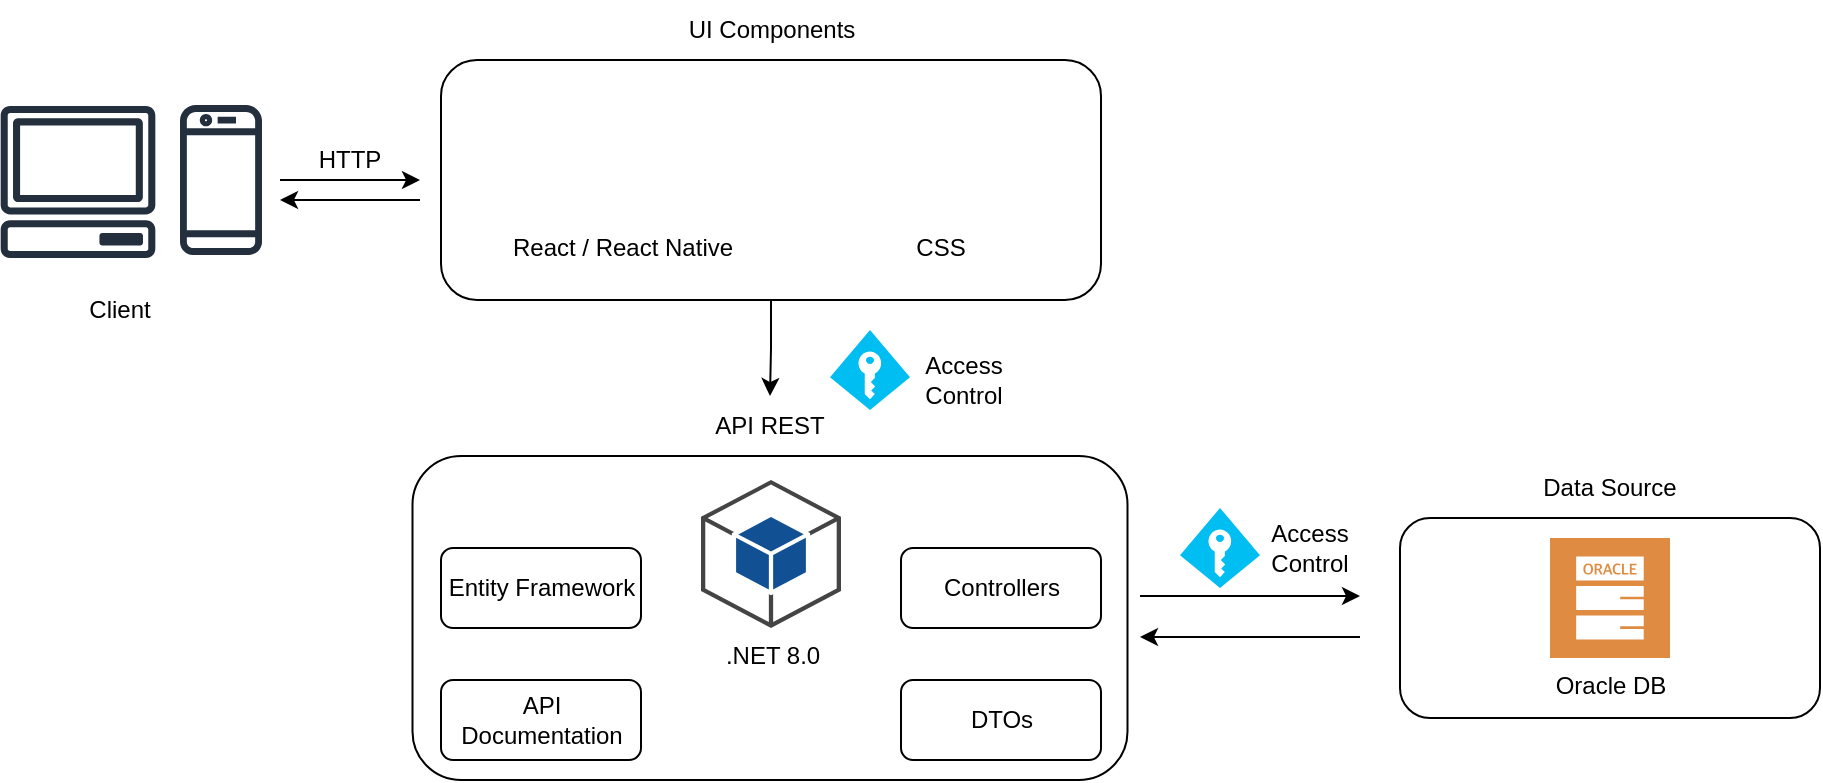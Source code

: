 <mxfile version="24.4.2" type="github">
  <diagram name="Página-1" id="HRdWeHOtWz91FtjFWbBM">
    <mxGraphModel dx="1195" dy="622" grid="1" gridSize="10" guides="1" tooltips="1" connect="1" arrows="1" fold="1" page="1" pageScale="1" pageWidth="827" pageHeight="1169" math="0" shadow="0">
      <root>
        <mxCell id="0" />
        <mxCell id="1" parent="0" />
        <mxCell id="SkOrs52759Cjpt568lc2-15" value="" style="rounded=1;whiteSpace=wrap;html=1;" parent="1" vertex="1">
          <mxGeometry x="586.25" y="368" width="357.5" height="162" as="geometry" />
        </mxCell>
        <mxCell id="SkOrs52759Cjpt568lc2-6" value=".NET 8.0&lt;div&gt;&lt;br&gt;&lt;/div&gt;" style="outlineConnect=0;dashed=0;verticalLabelPosition=bottom;verticalAlign=top;align=center;html=1;shape=mxgraph.aws3.android;fillColor=#115193;gradientColor=none;" parent="1" vertex="1">
          <mxGeometry x="730.5" y="380" width="70" height="74" as="geometry" />
        </mxCell>
        <mxCell id="SkOrs52759Cjpt568lc2-8" value="" style="endArrow=classic;html=1;rounded=0;" parent="1" edge="1">
          <mxGeometry width="50" height="50" relative="1" as="geometry">
            <mxPoint x="520" y="230" as="sourcePoint" />
            <mxPoint x="590" y="230" as="targetPoint" />
          </mxGeometry>
        </mxCell>
        <mxCell id="SkOrs52759Cjpt568lc2-10" value="HTTP" style="text;html=1;align=center;verticalAlign=middle;whiteSpace=wrap;rounded=0;" parent="1" vertex="1">
          <mxGeometry x="530" y="210" width="50" height="20" as="geometry" />
        </mxCell>
        <mxCell id="SkOrs52759Cjpt568lc2-13" value="" style="endArrow=classic;html=1;rounded=0;" parent="1" edge="1">
          <mxGeometry width="50" height="50" relative="1" as="geometry">
            <mxPoint x="590" y="240" as="sourcePoint" />
            <mxPoint x="520" y="240" as="targetPoint" />
          </mxGeometry>
        </mxCell>
        <mxCell id="SkOrs52759Cjpt568lc2-27" value="" style="rounded=1;whiteSpace=wrap;html=1;" parent="1" vertex="1">
          <mxGeometry x="1080" y="399" width="210" height="100" as="geometry" />
        </mxCell>
        <mxCell id="SkOrs52759Cjpt568lc2-28" value="Data Source" style="text;html=1;align=center;verticalAlign=middle;whiteSpace=wrap;rounded=0;" parent="1" vertex="1">
          <mxGeometry x="1145" y="369" width="80" height="30" as="geometry" />
        </mxCell>
        <mxCell id="SkOrs52759Cjpt568lc2-29" value="" style="sketch=0;outlineConnect=0;fontColor=#232F3E;gradientColor=none;fillColor=#232F3D;strokeColor=none;dashed=0;verticalLabelPosition=bottom;verticalAlign=top;align=center;html=1;fontSize=12;fontStyle=0;aspect=fixed;pointerEvents=1;shape=mxgraph.aws4.client;" parent="1" vertex="1">
          <mxGeometry x="380" y="193" width="78" height="76" as="geometry" />
        </mxCell>
        <mxCell id="SkOrs52759Cjpt568lc2-30" value="" style="sketch=0;outlineConnect=0;fontColor=#232F3E;gradientColor=none;fillColor=#232F3D;strokeColor=none;dashed=0;verticalLabelPosition=bottom;verticalAlign=top;align=center;html=1;fontSize=12;fontStyle=0;aspect=fixed;pointerEvents=1;shape=mxgraph.aws4.mobile_client;" parent="1" vertex="1">
          <mxGeometry x="470" y="191" width="41" height="78" as="geometry" />
        </mxCell>
        <mxCell id="SkOrs52759Cjpt568lc2-31" value="Client" style="text;html=1;align=center;verticalAlign=middle;whiteSpace=wrap;rounded=0;" parent="1" vertex="1">
          <mxGeometry x="410" y="280" width="60" height="30" as="geometry" />
        </mxCell>
        <mxCell id="SkOrs52759Cjpt568lc2-32" value="" style="endArrow=classic;html=1;rounded=0;" parent="1" edge="1">
          <mxGeometry width="50" height="50" relative="1" as="geometry">
            <mxPoint x="950" y="438" as="sourcePoint" />
            <mxPoint x="1060" y="438" as="targetPoint" />
          </mxGeometry>
        </mxCell>
        <mxCell id="SkOrs52759Cjpt568lc2-33" value="" style="endArrow=classic;html=1;rounded=0;" parent="1" edge="1">
          <mxGeometry width="50" height="50" relative="1" as="geometry">
            <mxPoint x="1060" y="458.5" as="sourcePoint" />
            <mxPoint x="950" y="458.5" as="targetPoint" />
          </mxGeometry>
        </mxCell>
        <mxCell id="SkOrs52759Cjpt568lc2-35" value="Oracle DB&lt;div&gt;&lt;br&gt;&lt;/div&gt;" style="sketch=0;pointerEvents=1;shadow=0;dashed=0;html=1;strokeColor=none;fillColor=#DF8C42;labelPosition=center;verticalLabelPosition=bottom;verticalAlign=top;align=center;outlineConnect=0;shape=mxgraph.veeam2.oracle_db;" parent="1" vertex="1">
          <mxGeometry x="1155" y="409" width="60" height="60" as="geometry" />
        </mxCell>
        <mxCell id="SkOrs52759Cjpt568lc2-41" value="API REST" style="text;html=1;align=center;verticalAlign=middle;whiteSpace=wrap;rounded=0;" parent="1" vertex="1">
          <mxGeometry x="735" y="338" width="60" height="30" as="geometry" />
        </mxCell>
        <mxCell id="SkOrs52759Cjpt568lc2-44" value="" style="verticalLabelPosition=bottom;html=1;verticalAlign=top;align=center;strokeColor=none;fillColor=#00BEF2;shape=mxgraph.azure.access_control;" parent="1" vertex="1">
          <mxGeometry x="795" y="305" width="40" height="40" as="geometry" />
        </mxCell>
        <mxCell id="SkOrs52759Cjpt568lc2-45" value="Access Control" style="text;html=1;align=center;verticalAlign=middle;whiteSpace=wrap;rounded=0;" parent="1" vertex="1">
          <mxGeometry x="827" y="315" width="70" height="30" as="geometry" />
        </mxCell>
        <mxCell id="Vg_mkMEpho7zigI5SVBe-16" value="" style="edgeStyle=orthogonalEdgeStyle;rounded=0;orthogonalLoop=1;jettySize=auto;html=1;" edge="1" parent="1" source="SkOrs52759Cjpt568lc2-46" target="SkOrs52759Cjpt568lc2-41">
          <mxGeometry relative="1" as="geometry" />
        </mxCell>
        <mxCell id="SkOrs52759Cjpt568lc2-46" value="" style="rounded=1;whiteSpace=wrap;html=1;" parent="1" vertex="1">
          <mxGeometry x="600.5" y="170" width="330" height="120" as="geometry" />
        </mxCell>
        <mxCell id="SkOrs52759Cjpt568lc2-48" value="UI Components" style="text;html=1;align=center;verticalAlign=middle;whiteSpace=wrap;rounded=0;" parent="1" vertex="1">
          <mxGeometry x="720.5" y="140" width="90" height="30" as="geometry" />
        </mxCell>
        <mxCell id="SkOrs52759Cjpt568lc2-50" value="React / React Native&lt;div&gt;&lt;br&gt;&lt;/div&gt;" style="shape=image;html=1;verticalAlign=top;verticalLabelPosition=bottom;labelBackgroundColor=#ffffff;imageAspect=0;aspect=fixed;image=https://cdn1.iconfinder.com/data/icons/unicons-line-vol-5/24/react-128.png" parent="1" vertex="1">
          <mxGeometry x="661" y="190.5" width="59" height="59" as="geometry" />
        </mxCell>
        <mxCell id="SkOrs52759Cjpt568lc2-52" value="Entity Framework" style="rounded=1;whiteSpace=wrap;html=1;" parent="1" vertex="1">
          <mxGeometry x="600.5" y="414" width="100" height="40" as="geometry" />
        </mxCell>
        <mxCell id="Vg_mkMEpho7zigI5SVBe-1" value="API Documentation" style="rounded=1;whiteSpace=wrap;html=1;" vertex="1" parent="1">
          <mxGeometry x="600.5" y="480" width="100" height="40" as="geometry" />
        </mxCell>
        <mxCell id="Vg_mkMEpho7zigI5SVBe-2" value="Controllers" style="rounded=1;whiteSpace=wrap;html=1;" vertex="1" parent="1">
          <mxGeometry x="830.5" y="414" width="100" height="40" as="geometry" />
        </mxCell>
        <mxCell id="Vg_mkMEpho7zigI5SVBe-4" value="CSS" style="shape=image;html=1;verticalAlign=top;verticalLabelPosition=bottom;labelBackgroundColor=#ffffff;imageAspect=0;aspect=fixed;image=https://cdn0.iconfinder.com/data/icons/long-shadow-web-icons/512/css-128.png" vertex="1" parent="1">
          <mxGeometry x="825" y="200.5" width="49" height="49" as="geometry" />
        </mxCell>
        <mxCell id="Vg_mkMEpho7zigI5SVBe-6" value="Access Control" style="text;html=1;align=center;verticalAlign=middle;whiteSpace=wrap;rounded=0;" vertex="1" parent="1">
          <mxGeometry x="1000" y="399" width="70" height="30" as="geometry" />
        </mxCell>
        <mxCell id="Vg_mkMEpho7zigI5SVBe-9" value="" style="verticalLabelPosition=bottom;html=1;verticalAlign=top;align=center;strokeColor=none;fillColor=#00BEF2;shape=mxgraph.azure.access_control;" vertex="1" parent="1">
          <mxGeometry x="970" y="394" width="40" height="40" as="geometry" />
        </mxCell>
        <mxCell id="Vg_mkMEpho7zigI5SVBe-18" value="DTOs" style="rounded=1;whiteSpace=wrap;html=1;" vertex="1" parent="1">
          <mxGeometry x="830.5" y="480" width="100" height="40" as="geometry" />
        </mxCell>
      </root>
    </mxGraphModel>
  </diagram>
</mxfile>
